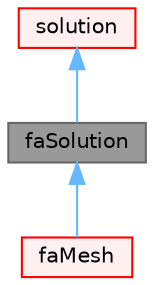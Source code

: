 digraph "faSolution"
{
 // LATEX_PDF_SIZE
  bgcolor="transparent";
  edge [fontname=Helvetica,fontsize=10,labelfontname=Helvetica,labelfontsize=10];
  node [fontname=Helvetica,fontsize=10,shape=box,height=0.2,width=0.4];
  Node1 [id="Node000001",label="faSolution",height=0.2,width=0.4,color="gray40", fillcolor="grey60", style="filled", fontcolor="black",tooltip="Selector class for finite area solution. faMesh is derived from faSolution so that all fields have ac..."];
  Node2 -> Node1 [id="edge1_Node000001_Node000002",dir="back",color="steelblue1",style="solid",tooltip=" "];
  Node2 [id="Node000002",label="solution",height=0.2,width=0.4,color="red", fillcolor="#FFF0F0", style="filled",URL="$classFoam_1_1solution.html",tooltip="Selector class for relaxation factors, solver type and solution."];
  Node1 -> Node12 [id="edge2_Node000001_Node000012",dir="back",color="steelblue1",style="solid",tooltip=" "];
  Node12 [id="Node000012",label="faMesh",height=0.2,width=0.4,color="red", fillcolor="#FFF0F0", style="filled",URL="$classFoam_1_1faMesh.html",tooltip="Finite area mesh (used for 2-D non-Euclidian finite area method) defined using a patch of faces on a ..."];
}
